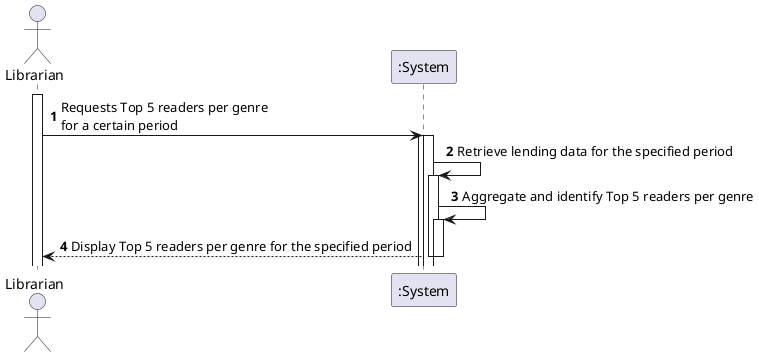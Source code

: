 @startuml
'https://plantuml.com/sequence-diagram

autoactivate on
autonumber

actor "Librarian" as Librarian
participant ":System" as System

activate Librarian

Librarian -> System: Requests Top 5 readers per genre\nfor a certain period
activate System
System -> System: Retrieve lending data for the specified period
System -> System: Aggregate and identify Top 5 readers per genre
System --> Librarian: Display Top 5 readers per genre for the specified period

deactivate System
@enduml
